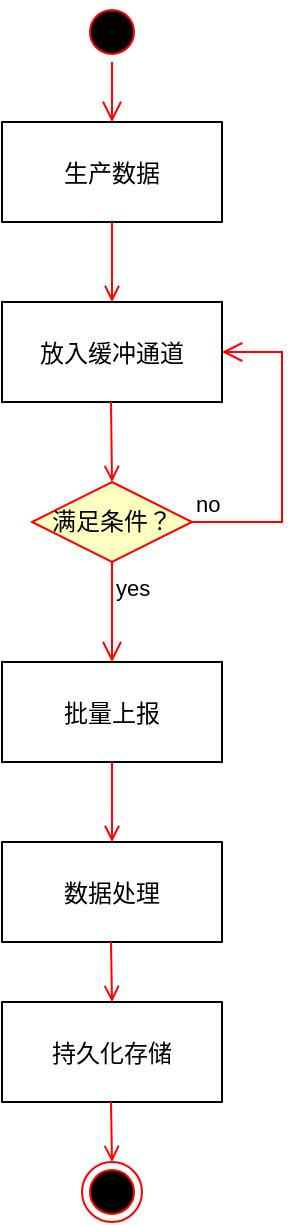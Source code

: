 <mxfile version="21.6.8" type="github">
  <diagram name="Page-1" id="e7e014a7-5840-1c2e-5031-d8a46d1fe8dd">
    <mxGraphModel dx="1242" dy="790" grid="1" gridSize="10" guides="1" tooltips="1" connect="1" arrows="1" fold="1" page="1" pageScale="1" pageWidth="1169" pageHeight="826" background="none" math="0" shadow="0">
      <root>
        <mxCell id="0" />
        <mxCell id="1" parent="0" />
        <mxCell id="5" value="" style="ellipse;shape=startState;fillColor=#000000;strokeColor=#ff0000;" parent="1" vertex="1">
          <mxGeometry x="420" y="130" width="30" height="30" as="geometry" />
        </mxCell>
        <mxCell id="6" value="" style="edgeStyle=elbowEdgeStyle;elbow=horizontal;verticalAlign=bottom;endArrow=open;endSize=8;strokeColor=#FF0000;endFill=1;rounded=0" parent="1" source="5" target="7" edge="1">
          <mxGeometry x="264.5" y="168" as="geometry">
            <mxPoint x="435" y="170" as="targetPoint" />
          </mxGeometry>
        </mxCell>
        <mxCell id="7" value="生产数据" style="" parent="1" vertex="1">
          <mxGeometry x="380" y="190" width="110" height="50" as="geometry" />
        </mxCell>
        <mxCell id="8" value="放入缓冲通道" style="" parent="1" vertex="1">
          <mxGeometry x="380" y="280" width="110" height="50" as="geometry" />
        </mxCell>
        <mxCell id="9" value="" style="endArrow=open;strokeColor=#FF0000;endFill=1;rounded=0" parent="1" source="7" target="8" edge="1">
          <mxGeometry relative="1" as="geometry" />
        </mxCell>
        <mxCell id="10" value="批量上报" style="" parent="1" vertex="1">
          <mxGeometry x="380" y="460" width="110" height="50" as="geometry" />
        </mxCell>
        <mxCell id="wSzKYDCPBYMmon0s4xJu-41" value="满足条件？" style="rhombus;whiteSpace=wrap;html=1;fontColor=#000000;fillColor=#ffffc0;strokeColor=#ff0000;" vertex="1" parent="1">
          <mxGeometry x="395" y="370" width="80" height="40" as="geometry" />
        </mxCell>
        <mxCell id="wSzKYDCPBYMmon0s4xJu-42" value="no" style="edgeStyle=orthogonalEdgeStyle;html=1;align=left;verticalAlign=bottom;endArrow=open;endSize=8;strokeColor=#ff0000;rounded=0;entryX=1;entryY=0.5;entryDx=0;entryDy=0;" edge="1" source="wSzKYDCPBYMmon0s4xJu-41" parent="1" target="8">
          <mxGeometry x="-1" relative="1" as="geometry">
            <mxPoint x="670" y="380" as="targetPoint" />
            <Array as="points">
              <mxPoint x="520" y="390" />
              <mxPoint x="520" y="305" />
            </Array>
          </mxGeometry>
        </mxCell>
        <mxCell id="wSzKYDCPBYMmon0s4xJu-43" value="yes" style="edgeStyle=orthogonalEdgeStyle;html=1;align=left;verticalAlign=top;endArrow=open;endSize=8;strokeColor=#ff0000;rounded=0;entryX=0.5;entryY=0;entryDx=0;entryDy=0;" edge="1" source="wSzKYDCPBYMmon0s4xJu-41" parent="1" target="10">
          <mxGeometry x="-1" relative="1" as="geometry">
            <mxPoint x="530" y="460" as="targetPoint" />
          </mxGeometry>
        </mxCell>
        <mxCell id="wSzKYDCPBYMmon0s4xJu-44" value="" style="endArrow=open;strokeColor=#FF0000;endFill=1;rounded=0;entryX=0.5;entryY=0;entryDx=0;entryDy=0;" edge="1" parent="1" target="wSzKYDCPBYMmon0s4xJu-41">
          <mxGeometry relative="1" as="geometry">
            <mxPoint x="434.5" y="330" as="sourcePoint" />
            <mxPoint x="434.5" y="390" as="targetPoint" />
          </mxGeometry>
        </mxCell>
        <mxCell id="wSzKYDCPBYMmon0s4xJu-45" value="数据处理" style="" vertex="1" parent="1">
          <mxGeometry x="380" y="550" width="110" height="50" as="geometry" />
        </mxCell>
        <mxCell id="wSzKYDCPBYMmon0s4xJu-46" value="持久化存储" style="" vertex="1" parent="1">
          <mxGeometry x="380" y="630" width="110" height="50" as="geometry" />
        </mxCell>
        <mxCell id="wSzKYDCPBYMmon0s4xJu-47" value="" style="ellipse;html=1;shape=endState;fillColor=#000000;strokeColor=#ff0000;" vertex="1" parent="1">
          <mxGeometry x="420" y="710" width="30" height="30" as="geometry" />
        </mxCell>
        <mxCell id="wSzKYDCPBYMmon0s4xJu-48" value="" style="endArrow=open;strokeColor=#FF0000;endFill=1;rounded=0;exitX=0.5;exitY=1;exitDx=0;exitDy=0;entryX=0.5;entryY=0;entryDx=0;entryDy=0;" edge="1" parent="1" source="10" target="wSzKYDCPBYMmon0s4xJu-45">
          <mxGeometry relative="1" as="geometry">
            <mxPoint x="434.5" y="500" as="sourcePoint" />
            <mxPoint x="434.5" y="560" as="targetPoint" />
          </mxGeometry>
        </mxCell>
        <mxCell id="wSzKYDCPBYMmon0s4xJu-49" value="" style="endArrow=open;strokeColor=#FF0000;endFill=1;rounded=0;entryX=0.5;entryY=0;entryDx=0;entryDy=0;" edge="1" parent="1" target="wSzKYDCPBYMmon0s4xJu-46">
          <mxGeometry relative="1" as="geometry">
            <mxPoint x="434.5" y="600" as="sourcePoint" />
            <mxPoint x="434.5" y="660" as="targetPoint" />
          </mxGeometry>
        </mxCell>
        <mxCell id="wSzKYDCPBYMmon0s4xJu-50" value="" style="endArrow=open;strokeColor=#FF0000;endFill=1;rounded=0" edge="1" parent="1">
          <mxGeometry relative="1" as="geometry">
            <mxPoint x="434.5" y="680" as="sourcePoint" />
            <mxPoint x="435" y="710" as="targetPoint" />
          </mxGeometry>
        </mxCell>
      </root>
    </mxGraphModel>
  </diagram>
</mxfile>
